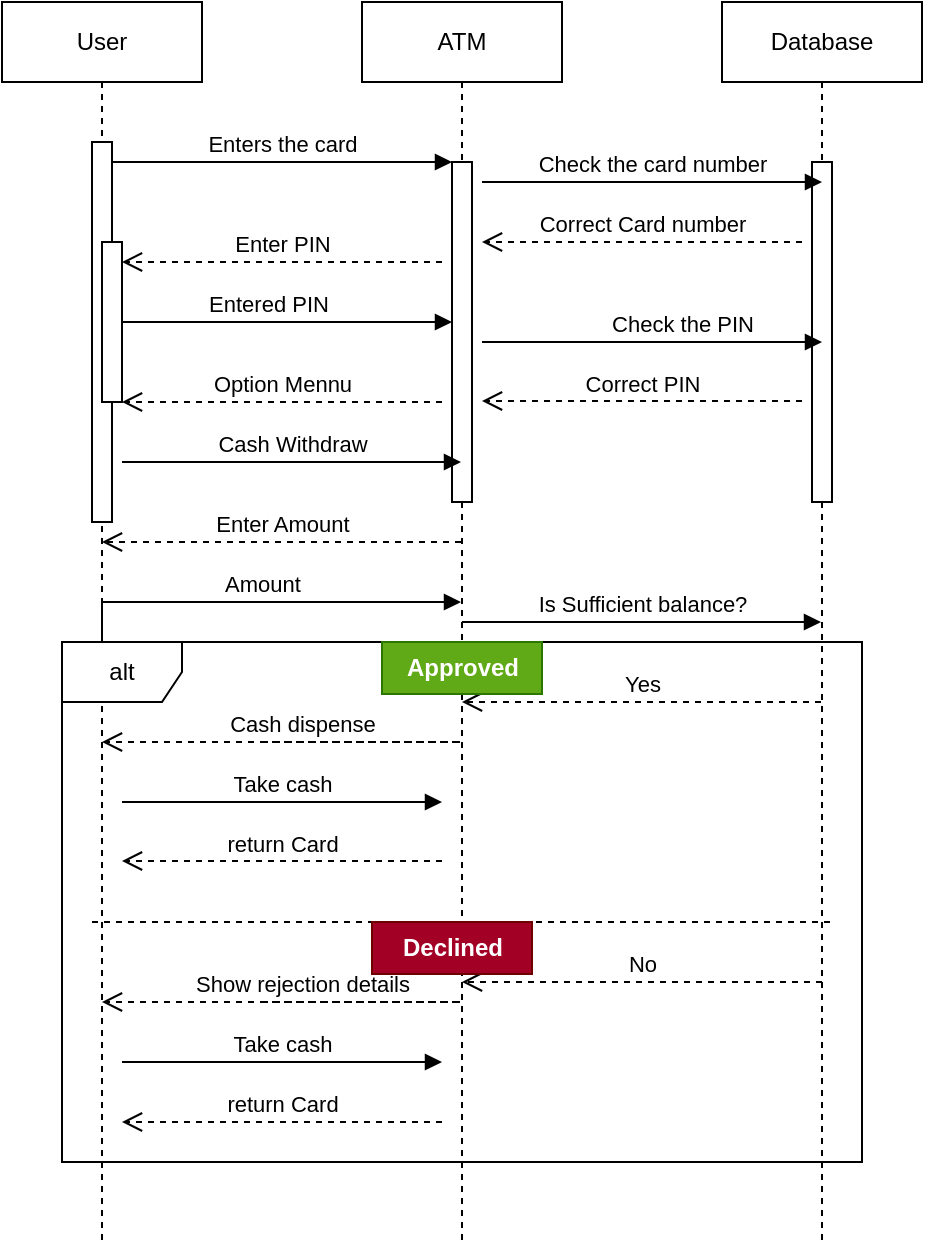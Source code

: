 <mxfile version="21.3.7" type="github">
  <diagram name="Page-1" id="2YBvvXClWsGukQMizWep">
    <mxGraphModel dx="880" dy="476" grid="1" gridSize="10" guides="1" tooltips="1" connect="1" arrows="1" fold="1" page="1" pageScale="1" pageWidth="850" pageHeight="1100" math="0" shadow="0">
      <root>
        <mxCell id="0" />
        <mxCell id="1" parent="0" />
        <mxCell id="aM9ryv3xv72pqoxQDRHE-1" value="User" style="shape=umlLifeline;perimeter=lifelinePerimeter;whiteSpace=wrap;html=1;container=0;dropTarget=0;collapsible=0;recursiveResize=0;outlineConnect=0;portConstraint=eastwest;newEdgeStyle={&quot;edgeStyle&quot;:&quot;elbowEdgeStyle&quot;,&quot;elbow&quot;:&quot;vertical&quot;,&quot;curved&quot;:0,&quot;rounded&quot;:0};" parent="1" vertex="1">
          <mxGeometry x="40" y="40" width="100" height="620" as="geometry" />
        </mxCell>
        <mxCell id="aM9ryv3xv72pqoxQDRHE-2" value="" style="html=1;points=[];perimeter=orthogonalPerimeter;outlineConnect=0;targetShapes=umlLifeline;portConstraint=eastwest;newEdgeStyle={&quot;edgeStyle&quot;:&quot;elbowEdgeStyle&quot;,&quot;elbow&quot;:&quot;vertical&quot;,&quot;curved&quot;:0,&quot;rounded&quot;:0};" parent="aM9ryv3xv72pqoxQDRHE-1" vertex="1">
          <mxGeometry x="45" y="70" width="10" height="190" as="geometry" />
        </mxCell>
        <mxCell id="aM9ryv3xv72pqoxQDRHE-4" value="" style="html=1;points=[];perimeter=orthogonalPerimeter;outlineConnect=0;targetShapes=umlLifeline;portConstraint=eastwest;newEdgeStyle={&quot;edgeStyle&quot;:&quot;elbowEdgeStyle&quot;,&quot;elbow&quot;:&quot;vertical&quot;,&quot;curved&quot;:0,&quot;rounded&quot;:0};" parent="aM9ryv3xv72pqoxQDRHE-1" vertex="1">
          <mxGeometry x="50" y="120" width="10" height="80" as="geometry" />
        </mxCell>
        <mxCell id="aM9ryv3xv72pqoxQDRHE-5" value="ATM" style="shape=umlLifeline;perimeter=lifelinePerimeter;whiteSpace=wrap;html=1;container=0;dropTarget=0;collapsible=0;recursiveResize=0;outlineConnect=0;portConstraint=eastwest;newEdgeStyle={&quot;edgeStyle&quot;:&quot;elbowEdgeStyle&quot;,&quot;elbow&quot;:&quot;vertical&quot;,&quot;curved&quot;:0,&quot;rounded&quot;:0};" parent="1" vertex="1">
          <mxGeometry x="220" y="40" width="100" height="620" as="geometry" />
        </mxCell>
        <mxCell id="aM9ryv3xv72pqoxQDRHE-6" value="" style="html=1;points=[];perimeter=orthogonalPerimeter;outlineConnect=0;targetShapes=umlLifeline;portConstraint=eastwest;newEdgeStyle={&quot;edgeStyle&quot;:&quot;elbowEdgeStyle&quot;,&quot;elbow&quot;:&quot;vertical&quot;,&quot;curved&quot;:0,&quot;rounded&quot;:0};" parent="aM9ryv3xv72pqoxQDRHE-5" vertex="1">
          <mxGeometry x="45" y="80" width="10" height="170" as="geometry" />
        </mxCell>
        <mxCell id="aM9ryv3xv72pqoxQDRHE-7" value="Enters the card" style="html=1;verticalAlign=bottom;endArrow=block;edgeStyle=elbowEdgeStyle;elbow=vertical;curved=0;rounded=0;" parent="1" source="aM9ryv3xv72pqoxQDRHE-2" target="aM9ryv3xv72pqoxQDRHE-6" edge="1">
          <mxGeometry relative="1" as="geometry">
            <mxPoint x="195" y="130" as="sourcePoint" />
            <Array as="points">
              <mxPoint x="180" y="120" />
            </Array>
          </mxGeometry>
        </mxCell>
        <mxCell id="uNjt30kZHBMbRa9RmUfR-1" value="Database" style="shape=umlLifeline;perimeter=lifelinePerimeter;whiteSpace=wrap;html=1;container=0;dropTarget=0;collapsible=0;recursiveResize=0;outlineConnect=0;portConstraint=eastwest;newEdgeStyle={&quot;edgeStyle&quot;:&quot;elbowEdgeStyle&quot;,&quot;elbow&quot;:&quot;vertical&quot;,&quot;curved&quot;:0,&quot;rounded&quot;:0};" vertex="1" parent="1">
          <mxGeometry x="400" y="40" width="100" height="620" as="geometry" />
        </mxCell>
        <mxCell id="uNjt30kZHBMbRa9RmUfR-2" value="" style="html=1;points=[];perimeter=orthogonalPerimeter;outlineConnect=0;targetShapes=umlLifeline;portConstraint=eastwest;newEdgeStyle={&quot;edgeStyle&quot;:&quot;elbowEdgeStyle&quot;,&quot;elbow&quot;:&quot;vertical&quot;,&quot;curved&quot;:0,&quot;rounded&quot;:0};" vertex="1" parent="uNjt30kZHBMbRa9RmUfR-1">
          <mxGeometry x="45" y="80" width="10" height="170" as="geometry" />
        </mxCell>
        <mxCell id="uNjt30kZHBMbRa9RmUfR-4" value="Check the card number" style="html=1;verticalAlign=bottom;endArrow=block;edgeStyle=elbowEdgeStyle;elbow=vertical;curved=0;rounded=0;" edge="1" parent="1">
          <mxGeometry relative="1" as="geometry">
            <mxPoint x="280" y="130" as="sourcePoint" />
            <Array as="points">
              <mxPoint x="365" y="130" />
            </Array>
            <mxPoint x="450" y="130" as="targetPoint" />
          </mxGeometry>
        </mxCell>
        <mxCell id="uNjt30kZHBMbRa9RmUfR-8" value="Entered PIN" style="html=1;verticalAlign=bottom;endArrow=block;edgeStyle=elbowEdgeStyle;elbow=vertical;curved=0;rounded=0;" edge="1" parent="1" target="aM9ryv3xv72pqoxQDRHE-6">
          <mxGeometry relative="1" as="geometry">
            <mxPoint x="100" y="220" as="sourcePoint" />
            <Array as="points">
              <mxPoint x="240" y="200" />
              <mxPoint x="230" y="190" />
              <mxPoint x="230" y="205" />
              <mxPoint x="230" y="190" />
              <mxPoint x="190" y="230" />
            </Array>
            <mxPoint x="270" y="220" as="targetPoint" />
          </mxGeometry>
        </mxCell>
        <mxCell id="uNjt30kZHBMbRa9RmUfR-12" value="Check the PIN" style="html=1;verticalAlign=bottom;endArrow=block;edgeStyle=elbowEdgeStyle;elbow=vertical;curved=0;rounded=0;" edge="1" parent="1">
          <mxGeometry x="0.179" width="80" relative="1" as="geometry">
            <mxPoint x="280" y="210" as="sourcePoint" />
            <mxPoint x="450" y="210" as="targetPoint" />
            <mxPoint as="offset" />
          </mxGeometry>
        </mxCell>
        <mxCell id="uNjt30kZHBMbRa9RmUfR-13" value="Correct PIN" style="html=1;verticalAlign=bottom;endArrow=open;dashed=1;endSize=8;edgeStyle=elbowEdgeStyle;elbow=vertical;curved=0;rounded=0;" edge="1" parent="1">
          <mxGeometry relative="1" as="geometry">
            <mxPoint x="440" y="239.5" as="sourcePoint" />
            <mxPoint x="280" y="239.5" as="targetPoint" />
            <Array as="points">
              <mxPoint x="330" y="239.5" />
              <mxPoint x="360" y="239.5" />
            </Array>
          </mxGeometry>
        </mxCell>
        <mxCell id="uNjt30kZHBMbRa9RmUfR-14" value="Correct Card number" style="html=1;verticalAlign=bottom;endArrow=open;dashed=1;endSize=8;edgeStyle=elbowEdgeStyle;elbow=vertical;curved=0;rounded=0;" edge="1" parent="1">
          <mxGeometry relative="1" as="geometry">
            <mxPoint x="440" y="160" as="sourcePoint" />
            <mxPoint x="280" y="160" as="targetPoint" />
            <Array as="points">
              <mxPoint x="340" y="160" />
            </Array>
          </mxGeometry>
        </mxCell>
        <mxCell id="uNjt30kZHBMbRa9RmUfR-15" value="Enter PIN" style="html=1;verticalAlign=bottom;endArrow=open;dashed=1;endSize=8;edgeStyle=elbowEdgeStyle;elbow=vertical;curved=0;rounded=0;" edge="1" parent="1">
          <mxGeometry relative="1" as="geometry">
            <mxPoint x="260" y="170" as="sourcePoint" />
            <mxPoint x="100" y="170" as="targetPoint" />
            <Array as="points">
              <mxPoint x="150" y="170" />
              <mxPoint x="220" y="160" />
              <mxPoint x="220" y="160" />
              <mxPoint x="230" y="150" />
              <mxPoint x="240" y="150" />
            </Array>
          </mxGeometry>
        </mxCell>
        <mxCell id="uNjt30kZHBMbRa9RmUfR-16" value="Option Mennu" style="html=1;verticalAlign=bottom;endArrow=open;dashed=1;endSize=8;edgeStyle=elbowEdgeStyle;elbow=vertical;curved=0;rounded=0;" edge="1" parent="1">
          <mxGeometry relative="1" as="geometry">
            <mxPoint x="260" y="240" as="sourcePoint" />
            <mxPoint x="100" y="240" as="targetPoint" />
          </mxGeometry>
        </mxCell>
        <mxCell id="uNjt30kZHBMbRa9RmUfR-18" value="Cash Withdraw" style="html=1;verticalAlign=bottom;endArrow=block;edgeStyle=elbowEdgeStyle;elbow=vertical;curved=0;rounded=0;" edge="1" parent="1" target="aM9ryv3xv72pqoxQDRHE-5">
          <mxGeometry width="80" relative="1" as="geometry">
            <mxPoint x="100" y="270" as="sourcePoint" />
            <mxPoint x="180" y="270" as="targetPoint" />
          </mxGeometry>
        </mxCell>
        <mxCell id="uNjt30kZHBMbRa9RmUfR-19" value="Enter Amount" style="html=1;verticalAlign=bottom;endArrow=open;dashed=1;endSize=8;edgeStyle=elbowEdgeStyle;elbow=vertical;curved=0;rounded=0;" edge="1" parent="1" source="aM9ryv3xv72pqoxQDRHE-5" target="aM9ryv3xv72pqoxQDRHE-1">
          <mxGeometry relative="1" as="geometry">
            <mxPoint x="190" y="300" as="sourcePoint" />
            <mxPoint x="110" y="300" as="targetPoint" />
            <Array as="points">
              <mxPoint x="210" y="310" />
              <mxPoint x="220" y="300" />
            </Array>
          </mxGeometry>
        </mxCell>
        <mxCell id="uNjt30kZHBMbRa9RmUfR-20" value="Amount" style="html=1;verticalAlign=bottom;endArrow=block;edgeStyle=elbowEdgeStyle;elbow=vertical;curved=0;rounded=0;" edge="1" parent="1" target="aM9ryv3xv72pqoxQDRHE-5">
          <mxGeometry width="80" relative="1" as="geometry">
            <mxPoint x="90" y="360" as="sourcePoint" />
            <mxPoint x="170" y="360" as="targetPoint" />
            <Array as="points">
              <mxPoint x="220" y="340" />
            </Array>
          </mxGeometry>
        </mxCell>
        <mxCell id="uNjt30kZHBMbRa9RmUfR-21" value="Is Sufficient balance?" style="html=1;verticalAlign=bottom;endArrow=block;edgeStyle=elbowEdgeStyle;elbow=vertical;curved=0;rounded=0;" edge="1" parent="1" target="uNjt30kZHBMbRa9RmUfR-1">
          <mxGeometry width="80" relative="1" as="geometry">
            <mxPoint x="270" y="350" as="sourcePoint" />
            <mxPoint x="350" y="350" as="targetPoint" />
          </mxGeometry>
        </mxCell>
        <mxCell id="uNjt30kZHBMbRa9RmUfR-22" value="Yes" style="html=1;verticalAlign=bottom;endArrow=open;dashed=1;endSize=8;edgeStyle=elbowEdgeStyle;elbow=vertical;curved=0;rounded=0;" edge="1" parent="1" source="uNjt30kZHBMbRa9RmUfR-1" target="aM9ryv3xv72pqoxQDRHE-5">
          <mxGeometry relative="1" as="geometry">
            <mxPoint x="370" y="380" as="sourcePoint" />
            <mxPoint x="290" y="380" as="targetPoint" />
            <Array as="points">
              <mxPoint x="390" y="390" />
              <mxPoint x="410" y="400" />
              <mxPoint x="360" y="430" />
              <mxPoint x="410" y="410" />
              <mxPoint x="370" y="390" />
            </Array>
          </mxGeometry>
        </mxCell>
        <mxCell id="uNjt30kZHBMbRa9RmUfR-23" value="alt" style="shape=umlFrame;whiteSpace=wrap;html=1;pointerEvents=0;" vertex="1" parent="1">
          <mxGeometry x="70" y="360" width="400" height="260" as="geometry" />
        </mxCell>
        <mxCell id="uNjt30kZHBMbRa9RmUfR-26" value="Approved" style="text;align=center;fontStyle=1;verticalAlign=middle;spacingLeft=3;spacingRight=3;strokeColor=#2D7600;rotatable=0;points=[[0,0.5],[1,0.5]];portConstraint=eastwest;html=1;fillColor=#60a917;fontColor=#ffffff;" vertex="1" parent="1">
          <mxGeometry x="230" y="360" width="80" height="26" as="geometry" />
        </mxCell>
        <mxCell id="uNjt30kZHBMbRa9RmUfR-27" value="Cash dispense" style="html=1;verticalAlign=bottom;endArrow=open;dashed=1;endSize=8;edgeStyle=elbowEdgeStyle;elbow=vertical;curved=0;rounded=0;" edge="1" parent="1">
          <mxGeometry x="0.286" relative="1" as="geometry">
            <mxPoint x="170" y="410" as="sourcePoint" />
            <mxPoint x="90" y="410" as="targetPoint" />
            <Array as="points">
              <mxPoint x="270" y="410" />
            </Array>
            <mxPoint as="offset" />
          </mxGeometry>
        </mxCell>
        <mxCell id="uNjt30kZHBMbRa9RmUfR-28" value="Take cash" style="html=1;verticalAlign=bottom;endArrow=block;edgeStyle=elbowEdgeStyle;elbow=vertical;curved=0;rounded=0;" edge="1" parent="1">
          <mxGeometry width="80" relative="1" as="geometry">
            <mxPoint x="100" y="440" as="sourcePoint" />
            <mxPoint x="260" y="440" as="targetPoint" />
          </mxGeometry>
        </mxCell>
        <mxCell id="uNjt30kZHBMbRa9RmUfR-29" value="return Card" style="html=1;verticalAlign=bottom;endArrow=open;dashed=1;endSize=8;edgeStyle=elbowEdgeStyle;elbow=vertical;curved=0;rounded=0;" edge="1" parent="1">
          <mxGeometry relative="1" as="geometry">
            <mxPoint x="260" y="469.5" as="sourcePoint" />
            <mxPoint x="100" y="469.5" as="targetPoint" />
          </mxGeometry>
        </mxCell>
        <mxCell id="uNjt30kZHBMbRa9RmUfR-30" value="" style="endArrow=none;dashed=1;html=1;rounded=0;" edge="1" parent="1">
          <mxGeometry width="50" height="50" relative="1" as="geometry">
            <mxPoint x="85" y="500" as="sourcePoint" />
            <mxPoint x="455" y="500" as="targetPoint" />
          </mxGeometry>
        </mxCell>
        <mxCell id="uNjt30kZHBMbRa9RmUfR-31" value="No" style="html=1;verticalAlign=bottom;endArrow=open;dashed=1;endSize=8;edgeStyle=elbowEdgeStyle;elbow=vertical;curved=0;rounded=0;" edge="1" parent="1">
          <mxGeometry relative="1" as="geometry">
            <mxPoint x="450" y="530" as="sourcePoint" />
            <mxPoint x="270" y="530" as="targetPoint" />
            <Array as="points">
              <mxPoint x="390" y="530" />
              <mxPoint x="410" y="540" />
              <mxPoint x="360" y="570" />
              <mxPoint x="410" y="550" />
              <mxPoint x="370" y="530" />
            </Array>
          </mxGeometry>
        </mxCell>
        <mxCell id="uNjt30kZHBMbRa9RmUfR-32" value="Show rejection details" style="html=1;verticalAlign=bottom;endArrow=open;dashed=1;endSize=8;edgeStyle=elbowEdgeStyle;elbow=vertical;curved=0;rounded=0;" edge="1" parent="1">
          <mxGeometry x="0.286" relative="1" as="geometry">
            <mxPoint x="170" y="540" as="sourcePoint" />
            <mxPoint x="90" y="540" as="targetPoint" />
            <Array as="points">
              <mxPoint x="270" y="540" />
            </Array>
            <mxPoint as="offset" />
          </mxGeometry>
        </mxCell>
        <mxCell id="uNjt30kZHBMbRa9RmUfR-33" value="Take cash" style="html=1;verticalAlign=bottom;endArrow=block;edgeStyle=elbowEdgeStyle;elbow=vertical;curved=0;rounded=0;" edge="1" parent="1">
          <mxGeometry width="80" relative="1" as="geometry">
            <mxPoint x="100" y="570" as="sourcePoint" />
            <mxPoint x="260" y="570" as="targetPoint" />
          </mxGeometry>
        </mxCell>
        <mxCell id="uNjt30kZHBMbRa9RmUfR-34" value="return Card" style="html=1;verticalAlign=bottom;endArrow=open;dashed=1;endSize=8;edgeStyle=elbowEdgeStyle;elbow=vertical;curved=0;rounded=0;" edge="1" parent="1">
          <mxGeometry relative="1" as="geometry">
            <mxPoint x="260" y="600" as="sourcePoint" />
            <mxPoint x="100" y="600" as="targetPoint" />
          </mxGeometry>
        </mxCell>
        <mxCell id="uNjt30kZHBMbRa9RmUfR-36" value="Declined" style="text;align=center;fontStyle=1;verticalAlign=middle;spacingLeft=3;spacingRight=3;strokeColor=#6F0000;rotatable=0;points=[[0,0.5],[1,0.5]];portConstraint=eastwest;html=1;fillColor=#a20025;fontColor=#ffffff;" vertex="1" parent="1">
          <mxGeometry x="225" y="500" width="80" height="26" as="geometry" />
        </mxCell>
      </root>
    </mxGraphModel>
  </diagram>
</mxfile>
